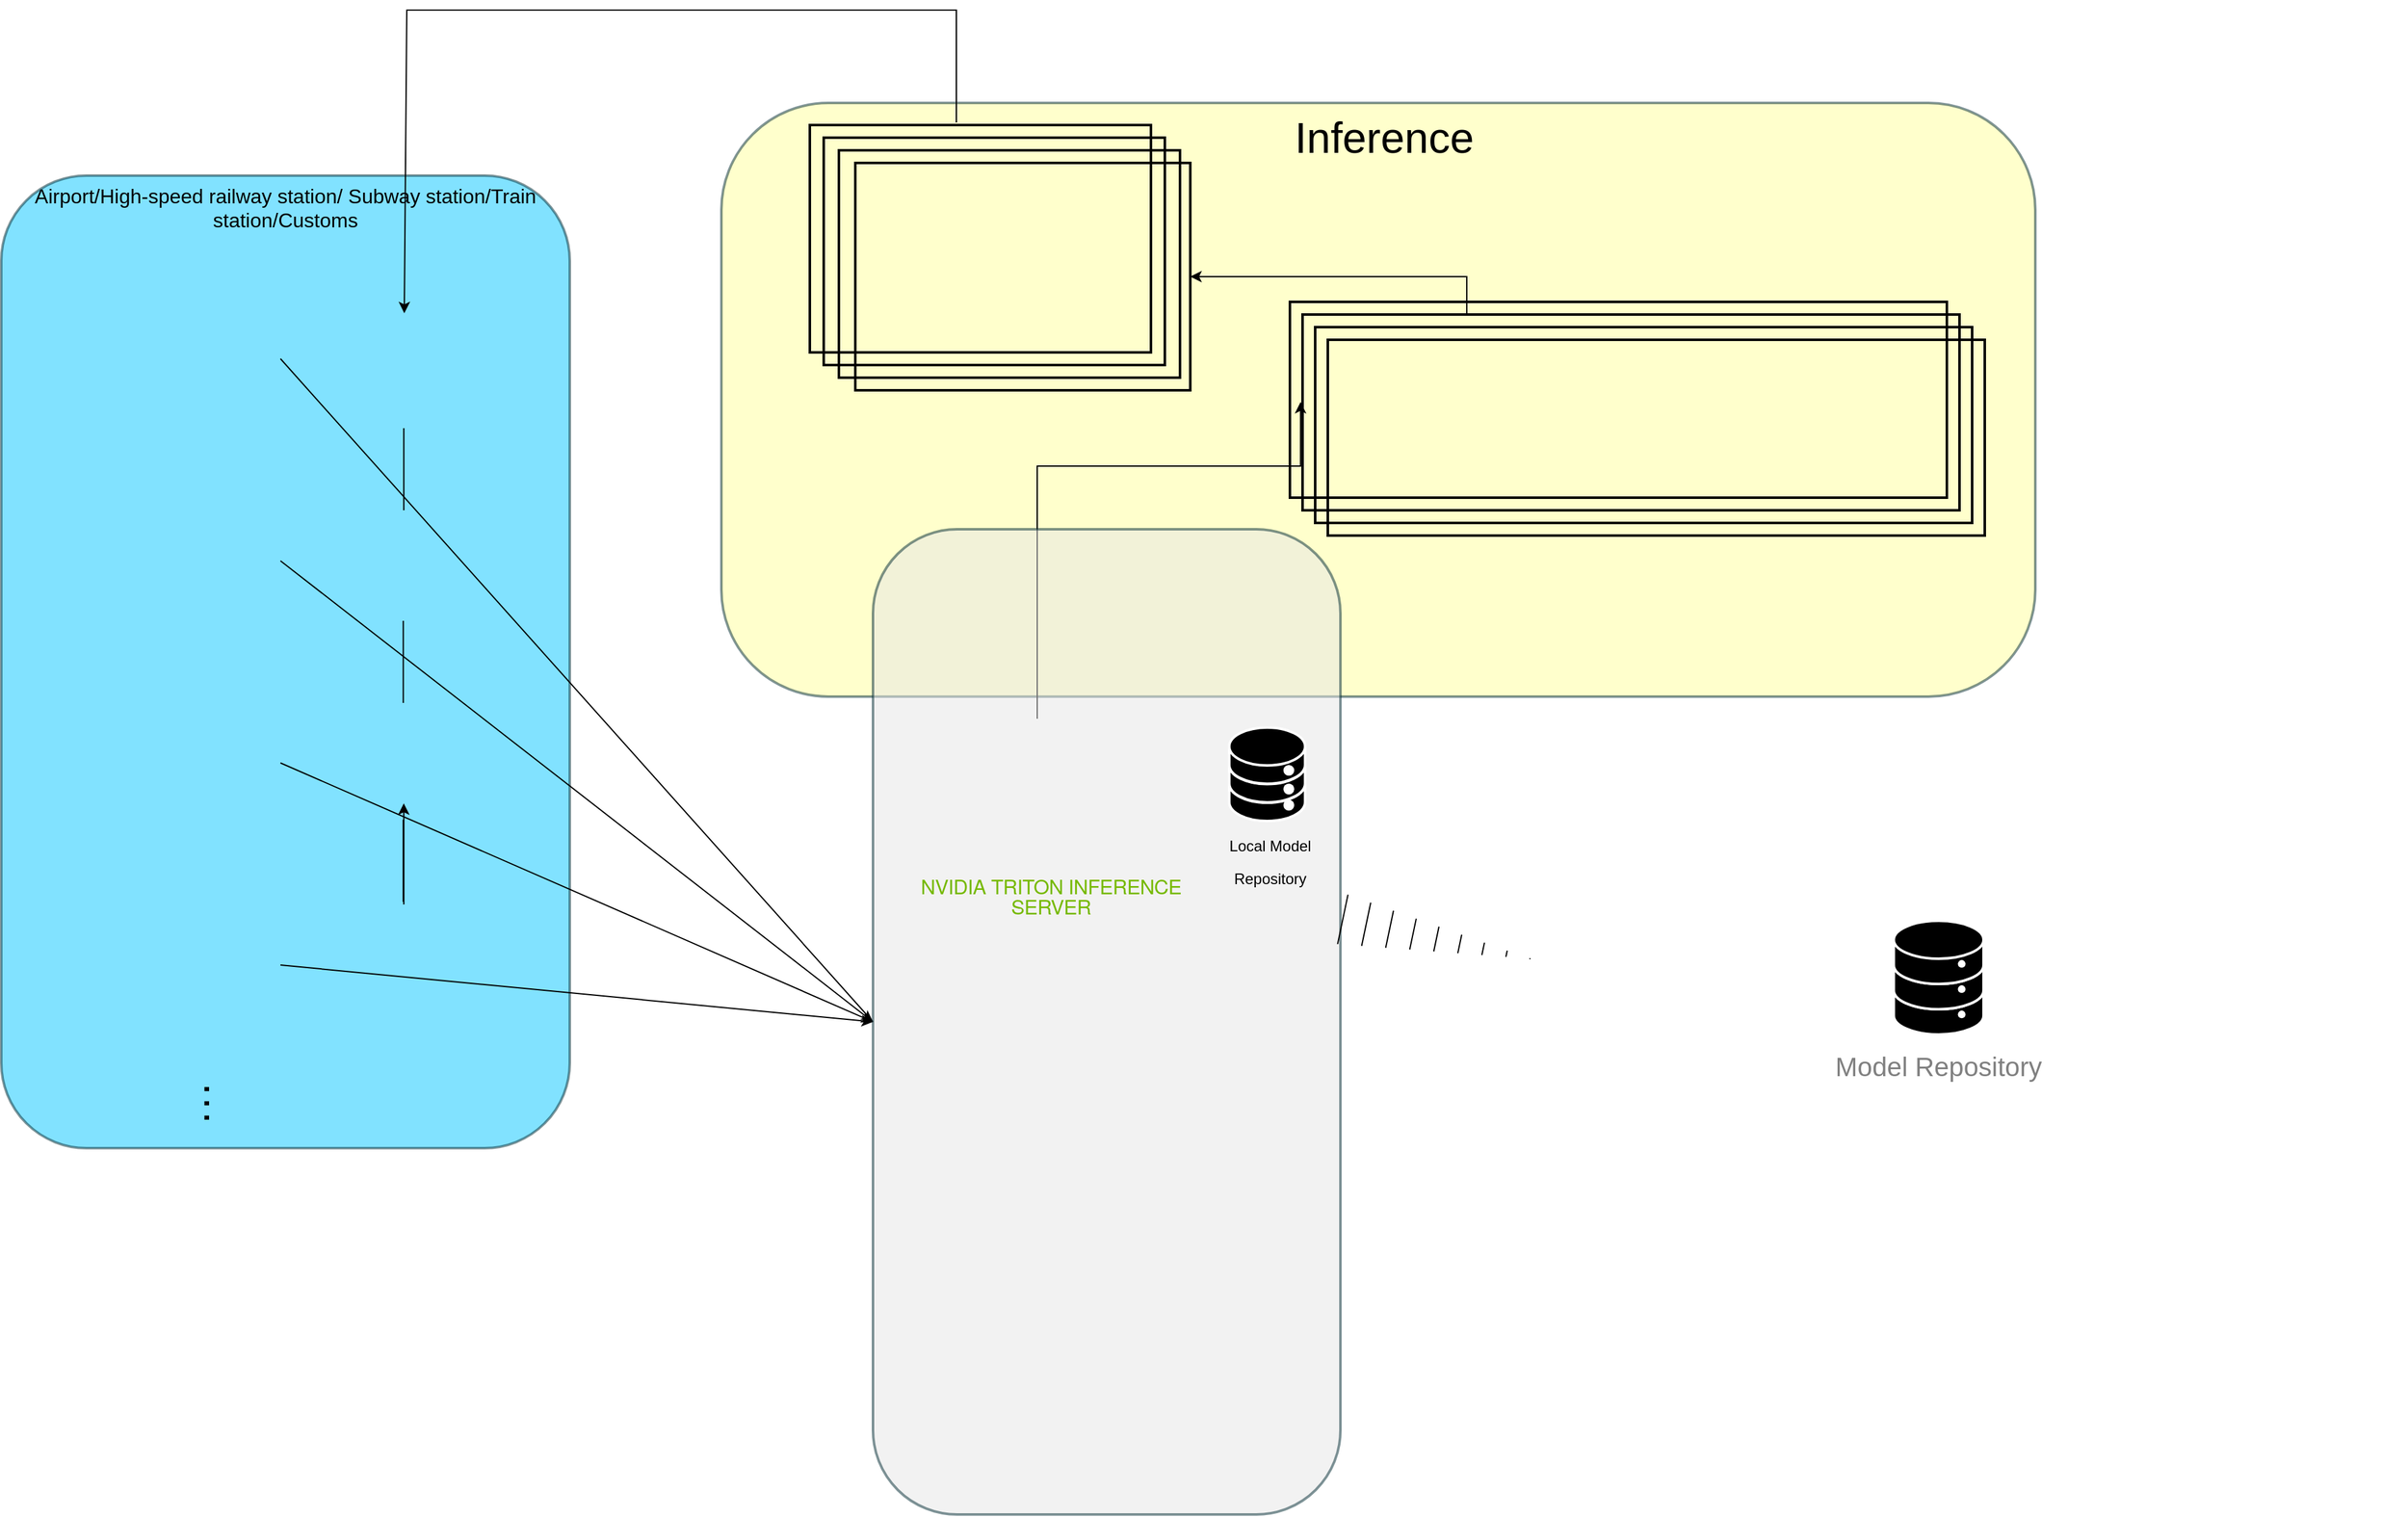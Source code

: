 <mxfile version="17.4.0" type="github">
  <diagram id="1DsjOCc9WdNF4IgYtuMM" name="第 1 页">
    <mxGraphModel dx="2677" dy="389" grid="1" gridSize="10" guides="1" tooltips="1" connect="1" arrows="1" fold="1" page="1" pageScale="1" pageWidth="1920" pageHeight="1200" background="none" math="0" shadow="0">
      <root>
        <mxCell id="0" />
        <mxCell id="1" parent="0" />
        <mxCell id="InRAxy0Bm6hg3mGzkT5f-30" value="&lt;span style=&quot;white-space: pre&quot;&gt;	&lt;/span&gt;Inference" style="whiteSpace=wrap;html=1;rounded=1;glass=0;labelBackgroundColor=none;fontSize=34;strokeColor=#012B33;strokeWidth=2;fillColor=#FFFF99;opacity=50;arcSize=18;verticalAlign=top;horizontal=1;" vertex="1" parent="1">
          <mxGeometry x="500" y="112.5" width="1040" height="470" as="geometry" />
        </mxCell>
        <mxCell id="InRAxy0Bm6hg3mGzkT5f-34" value="" style="shape=image;verticalLabelPosition=bottom;labelBackgroundColor=default;verticalAlign=top;aspect=fixed;imageAspect=0;image=https://github.com/OPIXray-author/OPIXray/raw/master/images/framework-o.png;imageBackground=none;sketch=0;container=0;labelBorderColor=none;imageBorder=default;strokeWidth=2;" vertex="1" parent="1">
          <mxGeometry x="980" y="300" width="520" height="155" as="geometry" />
        </mxCell>
        <mxCell id="InRAxy0Bm6hg3mGzkT5f-20" value="Airport/High-speed railway station/ Subway station/Train station/Customs" style="whiteSpace=wrap;html=1;labelBackgroundColor=none;fontSize=16;opacity=50;rounded=1;fillColor=#05C5FF;strokeColor=#012B33;glass=0;strokeWidth=2;align=center;verticalAlign=top;" vertex="1" parent="1">
          <mxGeometry x="-70" y="170" width="450" height="770" as="geometry" />
        </mxCell>
        <mxCell id="InRAxy0Bm6hg3mGzkT5f-1" value="" style="shape=image;verticalLabelPosition=bottom;labelBackgroundColor=default;verticalAlign=top;aspect=fixed;imageAspect=0;image=https://png.pngtree.com/png-vector/20220118/ourlarge/pngtree-cartoon-hand-drawn-2-5d-security-check-machine-vector-design-elements-png-image_4201584.png;" vertex="1" parent="1">
          <mxGeometry x="1" y="240" width="150" height="150" as="geometry" />
        </mxCell>
        <mxCell id="InRAxy0Bm6hg3mGzkT5f-4" value="" style="shape=image;verticalLabelPosition=bottom;labelBackgroundColor=default;verticalAlign=top;aspect=fixed;imageAspect=0;image=https://github.com/OPIXray-author/OPIXray/raw/master/images/samples.png;imageBorder=default;strokeWidth=2;" vertex="1" parent="1">
          <mxGeometry x="606" y="160" width="265.15" height="180" as="geometry" />
        </mxCell>
        <mxCell id="InRAxy0Bm6hg3mGzkT5f-8" style="edgeStyle=orthogonalEdgeStyle;rounded=0;orthogonalLoop=1;jettySize=auto;html=1;exitX=0.25;exitY=0;exitDx=0;exitDy=0;entryX=1;entryY=0.5;entryDx=0;entryDy=0;" edge="1" parent="1" source="InRAxy0Bm6hg3mGzkT5f-5" target="InRAxy0Bm6hg3mGzkT5f-4">
          <mxGeometry relative="1" as="geometry">
            <mxPoint x="1080" y="190" as="targetPoint" />
          </mxGeometry>
        </mxCell>
        <mxCell id="InRAxy0Bm6hg3mGzkT5f-32" value="" style="shape=image;verticalLabelPosition=bottom;labelBackgroundColor=default;verticalAlign=top;aspect=fixed;imageAspect=0;image=https://github.com/OPIXray-author/OPIXray/raw/master/images/framework-o.png;imageBackground=none;sketch=0;container=0;labelBorderColor=none;imageBorder=default;strokeWidth=2;" vertex="1" parent="1">
          <mxGeometry x="970" y="290" width="520" height="155" as="geometry" />
        </mxCell>
        <mxCell id="InRAxy0Bm6hg3mGzkT5f-5" value="" style="shape=image;verticalLabelPosition=bottom;labelBackgroundColor=default;verticalAlign=top;aspect=fixed;imageAspect=0;image=https://github.com/OPIXray-author/OPIXray/raw/master/images/framework-o.png;imageBorder=default;strokeWidth=2;" vertex="1" parent="1">
          <mxGeometry x="960" y="280" width="520" height="155" as="geometry" />
        </mxCell>
        <mxCell id="InRAxy0Bm6hg3mGzkT5f-29" style="edgeStyle=orthogonalEdgeStyle;rounded=0;orthogonalLoop=1;jettySize=auto;html=1;fontSize=34;fontColor=#49BA07;entryX=-0.003;entryY=0.447;entryDx=0;entryDy=0;entryPerimeter=0;" edge="1" parent="1" target="InRAxy0Bm6hg3mGzkT5f-5">
          <mxGeometry relative="1" as="geometry">
            <mxPoint x="750" y="600" as="sourcePoint" />
            <mxPoint x="770" y="320" as="targetPoint" />
            <Array as="points">
              <mxPoint x="750" y="400" />
              <mxPoint x="958" y="400" />
            </Array>
          </mxGeometry>
        </mxCell>
        <mxCell id="InRAxy0Bm6hg3mGzkT5f-18" value="" style="shape=image;verticalLabelPosition=bottom;labelBackgroundColor=default;verticalAlign=top;aspect=fixed;imageAspect=0;image=https://png.pngtree.com/png-vector/20220118/ourlarge/pngtree-cartoon-hand-drawn-2-5d-security-check-machine-vector-design-elements-png-image_4201584.png;" vertex="1" parent="1">
          <mxGeometry x="1" y="400" width="150" height="150" as="geometry" />
        </mxCell>
        <UserObject label="" link="https://media-cdn.seeedstudio.com/media/catalog/product/cache/9d0ce51a71ce6a79dfa2a98d65a0f0bd/0/3/03_16_2.png" id="InRAxy0Bm6hg3mGzkT5f-19">
          <mxCell style="endArrow=classic;html=1;rounded=0;exitX=1;exitY=0.5;exitDx=0;exitDy=0;entryX=0;entryY=0.5;entryDx=0;entryDy=0;" edge="1" parent="1" source="InRAxy0Bm6hg3mGzkT5f-18" target="InRAxy0Bm6hg3mGzkT5f-27">
            <mxGeometry x="1" y="161" width="50" height="50" relative="1" as="geometry">
              <mxPoint x="280" y="480" as="sourcePoint" />
              <mxPoint x="370" y="530" as="targetPoint" />
              <mxPoint x="32" y="39" as="offset" />
            </mxGeometry>
          </mxCell>
        </UserObject>
        <mxCell id="InRAxy0Bm6hg3mGzkT5f-21" value="" style="shape=image;verticalLabelPosition=bottom;labelBackgroundColor=default;verticalAlign=top;aspect=fixed;imageAspect=0;image=https://png.pngtree.com/png-vector/20220118/ourlarge/pngtree-cartoon-hand-drawn-2-5d-security-check-machine-vector-design-elements-png-image_4201584.png;" vertex="1" parent="1">
          <mxGeometry x="1" y="560" width="150" height="150" as="geometry" />
        </mxCell>
        <UserObject label="" link="https://media-cdn.seeedstudio.com/media/catalog/product/cache/9d0ce51a71ce6a79dfa2a98d65a0f0bd/0/3/03_16_2.png" id="InRAxy0Bm6hg3mGzkT5f-22">
          <mxCell style="endArrow=classic;html=1;rounded=0;exitX=1;exitY=0.5;exitDx=0;exitDy=0;entryX=0;entryY=0.5;entryDx=0;entryDy=0;" edge="1" parent="1" source="InRAxy0Bm6hg3mGzkT5f-21" target="InRAxy0Bm6hg3mGzkT5f-27">
            <mxGeometry x="1" y="161" width="50" height="50" relative="1" as="geometry">
              <mxPoint x="280" y="640" as="sourcePoint" />
              <mxPoint x="480" y="793.5" as="targetPoint" />
              <mxPoint x="32" y="39" as="offset" />
            </mxGeometry>
          </mxCell>
        </UserObject>
        <mxCell id="InRAxy0Bm6hg3mGzkT5f-23" value="···" style="text;html=1;resizable=0;autosize=1;align=center;verticalAlign=middle;points=[];fillColor=none;strokeColor=none;rounded=0;glass=0;labelBackgroundColor=none;fontSize=34;opacity=50;horizontal=0;" vertex="1" parent="1">
          <mxGeometry x="60" y="890" width="60" height="30" as="geometry" />
        </mxCell>
        <mxCell id="InRAxy0Bm6hg3mGzkT5f-24" value="" style="shape=image;verticalLabelPosition=bottom;labelBackgroundColor=default;verticalAlign=top;aspect=fixed;imageAspect=0;image=https://png.pngtree.com/png-vector/20220118/ourlarge/pngtree-cartoon-hand-drawn-2-5d-security-check-machine-vector-design-elements-png-image_4201584.png;" vertex="1" parent="1">
          <mxGeometry x="1" y="720" width="150" height="150" as="geometry" />
        </mxCell>
        <UserObject label="" link="https://media-cdn.seeedstudio.com/media/catalog/product/cache/9d0ce51a71ce6a79dfa2a98d65a0f0bd/0/3/03_16_2.png" id="InRAxy0Bm6hg3mGzkT5f-25">
          <mxCell style="endArrow=classic;html=1;rounded=0;exitX=1;exitY=0.5;exitDx=0;exitDy=0;entryX=0;entryY=0.5;entryDx=0;entryDy=0;" edge="1" parent="1" source="InRAxy0Bm6hg3mGzkT5f-24" target="InRAxy0Bm6hg3mGzkT5f-27">
            <mxGeometry x="1" y="161" width="50" height="50" relative="1" as="geometry">
              <mxPoint x="290" y="696.5" as="sourcePoint" />
              <mxPoint x="490" y="850" as="targetPoint" />
              <mxPoint x="32" y="39" as="offset" />
            </mxGeometry>
          </mxCell>
        </UserObject>
        <mxCell id="InRAxy0Bm6hg3mGzkT5f-28" value="" style="endArrow=none;html=1;rounded=0;exitX=1;exitY=0.5;exitDx=0;exitDy=0;entryX=0;entryY=0.5;entryDx=0;entryDy=0;" edge="1" parent="1" source="InRAxy0Bm6hg3mGzkT5f-1" target="InRAxy0Bm6hg3mGzkT5f-27">
          <mxGeometry x="1" y="161" width="50" height="50" relative="1" as="geometry">
            <mxPoint x="170" y="315" as="sourcePoint" />
            <mxPoint x="560" y="550" as="targetPoint" />
            <mxPoint x="32" y="39" as="offset" />
          </mxGeometry>
        </mxCell>
        <mxCell id="InRAxy0Bm6hg3mGzkT5f-7" value="" style="shape=image;verticalLabelPosition=bottom;labelBackgroundColor=default;verticalAlign=top;aspect=fixed;imageAspect=0;image=https://www.jjscan.com/wp-content/uploads/2021/07/Ai-detect.jpg;" vertex="1" parent="1">
          <mxGeometry x="184" y="280" width="135.26" height="90" as="geometry" />
        </mxCell>
        <UserObject label="" link="https://github.com/OPIXray-author/OPIXray" id="InRAxy0Bm6hg3mGzkT5f-31">
          <mxCell style="shape=image;verticalLabelPosition=bottom;labelBackgroundColor=default;verticalAlign=top;aspect=fixed;imageAspect=0;image=https://github.com/OPIXray-author/OPIXray/raw/master/images/framework-o.png;imageBackground=none;sketch=0;container=0;labelBorderColor=none;imageBorder=default;strokeWidth=2;" vertex="1" parent="1">
            <mxGeometry x="950" y="270" width="520" height="155" as="geometry" />
          </mxCell>
        </UserObject>
        <mxCell id="InRAxy0Bm6hg3mGzkT5f-33" value="" style="shape=image;verticalLabelPosition=bottom;labelBackgroundColor=default;verticalAlign=top;aspect=fixed;imageAspect=0;image=https://github.com/OPIXray-author/OPIXray/raw/master/images/samples.png;imageBorder=default;strokeWidth=2;" vertex="1" parent="1">
          <mxGeometry x="593" y="150" width="270" height="180" as="geometry" />
        </mxCell>
        <mxCell id="InRAxy0Bm6hg3mGzkT5f-35" value="" style="shape=image;verticalLabelPosition=bottom;labelBackgroundColor=default;verticalAlign=top;aspect=fixed;imageAspect=0;image=https://github.com/OPIXray-author/OPIXray/raw/master/images/samples.png;imageBorder=default;strokeWidth=2;" vertex="1" parent="1">
          <mxGeometry x="581" y="140" width="270" height="180" as="geometry" />
        </mxCell>
        <mxCell id="InRAxy0Bm6hg3mGzkT5f-36" value="" style="shape=image;verticalLabelPosition=bottom;labelBackgroundColor=default;verticalAlign=top;aspect=fixed;imageAspect=0;image=https://github.com/OPIXray-author/OPIXray/raw/master/images/samples.png;imageBorder=default;strokeWidth=2;" vertex="1" parent="1">
          <mxGeometry x="570" y="130.0" width="270" height="180" as="geometry" />
        </mxCell>
        <mxCell id="InRAxy0Bm6hg3mGzkT5f-58" value="" style="edgeStyle=none;rounded=0;orthogonalLoop=1;jettySize=auto;html=1;fontSize=34;fontColor=#49BA07;" edge="1" parent="1" source="InRAxy0Bm6hg3mGzkT5f-43" target="InRAxy0Bm6hg3mGzkT5f-57">
          <mxGeometry relative="1" as="geometry" />
        </mxCell>
        <mxCell id="InRAxy0Bm6hg3mGzkT5f-43" value="" style="shape=image;verticalLabelPosition=bottom;labelBackgroundColor=default;verticalAlign=top;aspect=fixed;imageAspect=0;image=https://www.jjscan.com/wp-content/uploads/2021/07/Ai-detect.jpg;" vertex="1" parent="1">
          <mxGeometry x="181" y="747.06" width="135.26" height="90" as="geometry" />
        </mxCell>
        <mxCell id="InRAxy0Bm6hg3mGzkT5f-46" value="" style="group;fontSize=10;" vertex="1" connectable="0" parent="1">
          <mxGeometry x="620" y="450" width="440" height="780" as="geometry" />
        </mxCell>
        <mxCell id="InRAxy0Bm6hg3mGzkT5f-27" value="" style="whiteSpace=wrap;html=1;rounded=1;glass=0;labelBackgroundColor=none;fontSize=34;strokeColor=#012B33;strokeWidth=2;fillColor=#E6E6E6;opacity=50;arcSize=18;" vertex="1" parent="InRAxy0Bm6hg3mGzkT5f-46">
          <mxGeometry width="370.0" height="780" as="geometry" />
        </mxCell>
        <mxCell id="InRAxy0Bm6hg3mGzkT5f-13" value="" style="shape=image;verticalLabelPosition=bottom;labelBackgroundColor=default;verticalAlign=top;aspect=fixed;imageAspect=0;image=https://media-cdn.seeedstudio.com/media/catalog/product/cache/9d0ce51a71ce6a79dfa2a98d65a0f0bd/0/3/03_16_2.png;" vertex="1" parent="InRAxy0Bm6hg3mGzkT5f-46">
          <mxGeometry x="67.833" y="381.276" width="219.776" height="164.832" as="geometry" />
        </mxCell>
        <mxCell id="InRAxy0Bm6hg3mGzkT5f-72" value="" style="group" vertex="1" connectable="0" parent="InRAxy0Bm6hg3mGzkT5f-46">
          <mxGeometry x="9.998" y="150.005" width="262.083" height="160.072" as="geometry" />
        </mxCell>
        <mxCell id="InRAxy0Bm6hg3mGzkT5f-10" value="" style="shape=image;verticalLabelPosition=bottom;labelBackgroundColor=default;verticalAlign=top;aspect=fixed;imageAspect=0;image=https://developer.nvidia.com/sites/default/files/nvidia-triton-inference-server-simplify-ai-development.jpg;" vertex="1" parent="InRAxy0Bm6hg3mGzkT5f-72">
          <mxGeometry x="23.515" width="213.048" height="120.047" as="geometry" />
        </mxCell>
        <mxCell id="InRAxy0Bm6hg3mGzkT5f-11" value="&lt;h1 class=&quot;hdng--l&quot; style=&quot;box-sizing: border-box; margin: 16px 0px; font-weight: 300; line-height: 1em; font-size: 16px; padding: 0px; border: 0px; font-style: normal; font-stretch: inherit; font-family: dinwebpro, &amp;quot;helvetica neue&amp;quot;, helvetica, roboto, &amp;quot;droid sans&amp;quot;, sans-serif; vertical-align: baseline; text-transform: uppercase; letter-spacing: -0.02em; color: rgb(118, 185, 0); text-indent: 0px; word-spacing: 0px;&quot;&gt;NVIDIA TRITON INFERENCE SERVER&lt;/h1&gt;" style="text;whiteSpace=wrap;html=1;align=center;opacity=0;fontSize=16;verticalAlign=middle;" vertex="1" parent="InRAxy0Bm6hg3mGzkT5f-72">
          <mxGeometry y="120.048" width="262.083" height="40.024" as="geometry" />
        </mxCell>
        <mxCell id="InRAxy0Bm6hg3mGzkT5f-118" value="&lt;font style=&quot;font-size: 12px ; line-height: 0.4&quot;&gt;Local Model &lt;br&gt;Repository&lt;/font&gt;" style="text;html=1;align=center;verticalAlign=middle;resizable=0;points=[];autosize=1;strokeColor=none;fillColor=none;fontSize=21;fontColor=#000000;" vertex="1" parent="InRAxy0Bm6hg3mGzkT5f-46">
          <mxGeometry x="274" y="230.0" width="80" height="60" as="geometry" />
        </mxCell>
        <mxCell id="InRAxy0Bm6hg3mGzkT5f-48" value="" style="endArrow=classic;html=1;rounded=0;fontSize=34;fontColor=#49BA07;exitX=0.5;exitY=0;exitDx=0;exitDy=0;" edge="1" parent="1">
          <mxGeometry width="50" height="50" relative="1" as="geometry">
            <mxPoint x="686" y="128" as="sourcePoint" />
            <mxPoint x="249" y="279" as="targetPoint" />
            <Array as="points">
              <mxPoint x="686" y="39" />
              <mxPoint x="251" y="39" />
            </Array>
          </mxGeometry>
        </mxCell>
        <mxCell id="InRAxy0Bm6hg3mGzkT5f-51" value="" style="endArrow=none;html=1;rounded=0;fontSize=34;fontColor=#49BA07;exitX=0.5;exitY=0;exitDx=0;exitDy=0;entryX=0.5;entryY=1;entryDx=0;entryDy=0;" edge="1" parent="1">
          <mxGeometry width="50" height="50" relative="1" as="geometry">
            <mxPoint x="248.63" y="435" as="sourcePoint" />
            <mxPoint x="248.63" y="370" as="targetPoint" />
          </mxGeometry>
        </mxCell>
        <mxCell id="InRAxy0Bm6hg3mGzkT5f-54" value="" style="endArrow=none;html=1;rounded=0;fontSize=34;fontColor=#49BA07;exitX=0.5;exitY=0;exitDx=0;exitDy=0;entryX=0.5;entryY=1;entryDx=0;entryDy=0;" edge="1" parent="1">
          <mxGeometry width="50" height="50" relative="1" as="geometry">
            <mxPoint x="248.21" y="587.5" as="sourcePoint" />
            <mxPoint x="248.21" y="522.5" as="targetPoint" />
          </mxGeometry>
        </mxCell>
        <mxCell id="InRAxy0Bm6hg3mGzkT5f-55" value="" style="endArrow=none;html=1;rounded=0;fontSize=34;fontColor=#49BA07;exitX=0.5;exitY=0;exitDx=0;exitDy=0;entryX=0.5;entryY=1;entryDx=0;entryDy=0;" edge="1" parent="1">
          <mxGeometry width="50" height="50" relative="1" as="geometry">
            <mxPoint x="248.21" y="745" as="sourcePoint" />
            <mxPoint x="248.21" y="680" as="targetPoint" />
          </mxGeometry>
        </mxCell>
        <mxCell id="InRAxy0Bm6hg3mGzkT5f-38" value="" style="shape=image;verticalLabelPosition=bottom;labelBackgroundColor=default;verticalAlign=top;aspect=fixed;imageAspect=0;image=https://www.jjscan.com/wp-content/uploads/2021/07/Ai-detect.jpg;" vertex="1" parent="1">
          <mxGeometry x="184" y="435" width="135.26" height="90" as="geometry" />
        </mxCell>
        <mxCell id="InRAxy0Bm6hg3mGzkT5f-57" value="" style="shape=image;verticalLabelPosition=bottom;labelBackgroundColor=default;verticalAlign=top;aspect=fixed;imageAspect=0;image=https://www.jjscan.com/wp-content/uploads/2021/07/Ai-detect.jpg;" vertex="1" parent="1">
          <mxGeometry x="181" y="577.06" width="135.26" height="90" as="geometry" />
        </mxCell>
        <mxCell id="InRAxy0Bm6hg3mGzkT5f-79" value="" style="shape=image;verticalLabelPosition=bottom;labelBackgroundColor=default;verticalAlign=top;aspect=fixed;imageAspect=0;image=https://upload.wikimedia.org/wikipedia/commons/thumb/9/93/Amazon_Web_Services_Logo.svg/250px-Amazon_Web_Services_Logo.svg.png;" vertex="1" parent="1">
          <mxGeometry x="1268" y="674.52" width="63.33" height="38" as="geometry" />
        </mxCell>
        <mxCell id="InRAxy0Bm6hg3mGzkT5f-80" value="" style="shape=mxgraph.arrows2.wedgeArrowDashed;html=1;bendable=0;rounded=0;fontSize=21;fontColor=#000000;exitX=1.005;exitY=0.396;exitDx=0;exitDy=0;exitPerimeter=0;" edge="1" parent="1" source="InRAxy0Bm6hg3mGzkT5f-27">
          <mxGeometry width="100" height="100" relative="1" as="geometry">
            <mxPoint x="1000" y="690" as="sourcePoint" />
            <mxPoint x="1140" y="790" as="targetPoint" />
            <Array as="points">
              <mxPoint x="1070" y="730" />
            </Array>
          </mxGeometry>
        </mxCell>
        <mxCell id="InRAxy0Bm6hg3mGzkT5f-82" value="" style="shape=image;verticalLabelPosition=bottom;labelBackgroundColor=default;verticalAlign=top;aspect=fixed;imageAspect=0;image=https://upload.wikimedia.org/wikipedia/commons/thumb/a/a8/Microsoft_Azure_Logo.svg/165px-Microsoft_Azure_Logo.svg.png;" vertex="1" parent="1">
          <mxGeometry x="1350" y="667.06" width="130.62" height="38" as="geometry" />
        </mxCell>
        <mxCell id="InRAxy0Bm6hg3mGzkT5f-84" value="" style="shape=image;verticalLabelPosition=bottom;labelBackgroundColor=default;verticalAlign=top;aspect=fixed;imageAspect=0;image=https://www.gstatic.com/devrel-devsite/prod/v8e85f2d232f57b3748940572c2507445fffb413f9b17c36b012cc05efc1a12ea/cloud/images/cloud-logo.svg;" vertex="1" parent="1">
          <mxGeometry x="1500" y="675.52" width="187.73" height="32.54" as="geometry" />
        </mxCell>
        <mxCell id="InRAxy0Bm6hg3mGzkT5f-103" value="" style="group" vertex="1" connectable="0" parent="1">
          <mxGeometry x="902" y="601" width="60" height="80" as="geometry" />
        </mxCell>
        <mxCell id="InRAxy0Bm6hg3mGzkT5f-104" value="" style="group" vertex="1" connectable="0" parent="InRAxy0Bm6hg3mGzkT5f-103">
          <mxGeometry y="35.556" width="60" height="44.444" as="geometry" />
        </mxCell>
        <mxCell id="InRAxy0Bm6hg3mGzkT5f-105" value="" style="shape=cylinder3;whiteSpace=wrap;html=1;boundedLbl=1;backgroundOutline=1;size=15;rounded=1;glass=0;labelBackgroundColor=none;labelBorderColor=none;sketch=0;fontSize=34;fontColor=#49BA07;strokeColor=#FFFFFF;strokeWidth=2;fillColor=#000000;" vertex="1" parent="InRAxy0Bm6hg3mGzkT5f-104">
          <mxGeometry width="60" height="44.444" as="geometry" />
        </mxCell>
        <mxCell id="InRAxy0Bm6hg3mGzkT5f-106" value="" style="ellipse;whiteSpace=wrap;html=1;aspect=fixed;rounded=1;glass=0;labelBackgroundColor=none;labelBorderColor=none;sketch=0;fontSize=34;fontColor=#49BA07;strokeColor=none;strokeWidth=2;fillColor=#FFFFFF;" vertex="1" parent="InRAxy0Bm6hg3mGzkT5f-104">
          <mxGeometry x="42.857" y="27.609" width="8.571" height="8.571" as="geometry" />
        </mxCell>
        <mxCell id="InRAxy0Bm6hg3mGzkT5f-107" value="" style="group" vertex="1" connectable="0" parent="InRAxy0Bm6hg3mGzkT5f-103">
          <mxGeometry y="17.778" width="60" height="44.444" as="geometry" />
        </mxCell>
        <mxCell id="InRAxy0Bm6hg3mGzkT5f-108" value="" style="shape=cylinder3;whiteSpace=wrap;html=1;boundedLbl=1;backgroundOutline=1;size=15;rounded=1;glass=0;labelBackgroundColor=none;labelBorderColor=none;sketch=0;fontSize=34;fontColor=#49BA07;strokeColor=#FFFFFF;strokeWidth=2;fillColor=#000000;" vertex="1" parent="InRAxy0Bm6hg3mGzkT5f-107">
          <mxGeometry y="3" width="60" height="44.444" as="geometry" />
        </mxCell>
        <mxCell id="InRAxy0Bm6hg3mGzkT5f-109" value="" style="ellipse;whiteSpace=wrap;html=1;aspect=fixed;rounded=1;glass=0;labelBackgroundColor=none;labelBorderColor=none;sketch=0;fontSize=34;fontColor=#49BA07;strokeColor=none;strokeWidth=2;fillColor=#FFFFFF;" vertex="1" parent="InRAxy0Bm6hg3mGzkT5f-107">
          <mxGeometry x="42.857" y="32.609" width="8.571" height="8.571" as="geometry" />
        </mxCell>
        <mxCell id="InRAxy0Bm6hg3mGzkT5f-110" value="" style="group" vertex="1" connectable="0" parent="InRAxy0Bm6hg3mGzkT5f-103">
          <mxGeometry y="5" width="60" height="44.444" as="geometry" />
        </mxCell>
        <mxCell id="InRAxy0Bm6hg3mGzkT5f-111" value="" style="shape=cylinder3;whiteSpace=wrap;html=1;boundedLbl=1;backgroundOutline=1;size=15;rounded=1;glass=0;labelBackgroundColor=none;labelBorderColor=none;sketch=0;fontSize=34;fontColor=#49BA07;strokeColor=#FFFFFF;strokeWidth=2;fillColor=#000000;" vertex="1" parent="InRAxy0Bm6hg3mGzkT5f-110">
          <mxGeometry y="1" width="60" height="44.444" as="geometry" />
        </mxCell>
        <mxCell id="InRAxy0Bm6hg3mGzkT5f-112" value="" style="ellipse;whiteSpace=wrap;html=1;aspect=fixed;rounded=1;glass=0;labelBackgroundColor=none;labelBorderColor=none;sketch=0;fontSize=34;fontColor=#49BA07;strokeColor=none;strokeWidth=2;fillColor=#FFFFFF;" vertex="1" parent="InRAxy0Bm6hg3mGzkT5f-110">
          <mxGeometry x="42.857" y="30.609" width="8.571" height="8.571" as="geometry" />
        </mxCell>
        <mxCell id="InRAxy0Bm6hg3mGzkT5f-117" value="Model Repository" style="text;html=1;align=center;verticalAlign=middle;resizable=0;points=[];autosize=1;strokeColor=none;fillColor=none;fontSize=21;fontColor=#000000;" vertex="1" parent="1">
          <mxGeometry x="1373" y="860" width="180" height="30" as="geometry" />
        </mxCell>
        <mxCell id="InRAxy0Bm6hg3mGzkT5f-85" value="" style="ellipse;shape=cloud;whiteSpace=wrap;html=1;rounded=1;glass=0;labelBackgroundColor=none;labelBorderColor=none;sketch=0;fontSize=21;fontColor=#000000;strokeColor=#FFFFFF;strokeWidth=2;fillColor=default;opacity=50;container=0;" vertex="1" parent="1">
          <mxGeometry x="1093.33" y="550" width="739.34" height="455" as="geometry" />
        </mxCell>
        <mxCell id="InRAxy0Bm6hg3mGzkT5f-124" value="" style="group" vertex="1" connectable="0" parent="1">
          <mxGeometry x="1428" y="760" width="71.039" height="90" as="geometry" />
        </mxCell>
        <mxCell id="InRAxy0Bm6hg3mGzkT5f-64" value="" style="group" vertex="1" connectable="0" parent="InRAxy0Bm6hg3mGzkT5f-124">
          <mxGeometry y="40" width="71.039" height="50.0" as="geometry" />
        </mxCell>
        <mxCell id="InRAxy0Bm6hg3mGzkT5f-62" value="" style="shape=cylinder3;whiteSpace=wrap;html=1;boundedLbl=1;backgroundOutline=1;size=15;rounded=1;glass=0;labelBackgroundColor=none;labelBorderColor=none;sketch=0;fontSize=34;fontColor=#49BA07;strokeColor=#FFFFFF;strokeWidth=2;fillColor=#000000;" vertex="1" parent="InRAxy0Bm6hg3mGzkT5f-64">
          <mxGeometry width="71.039" height="50.0" as="geometry" />
        </mxCell>
        <mxCell id="InRAxy0Bm6hg3mGzkT5f-63" value="" style="ellipse;whiteSpace=wrap;html=1;aspect=fixed;rounded=1;glass=0;labelBackgroundColor=none;labelBorderColor=none;sketch=0;fontSize=34;fontColor=#49BA07;strokeColor=none;strokeWidth=2;fillColor=#FFFFFF;" vertex="1" parent="InRAxy0Bm6hg3mGzkT5f-64">
          <mxGeometry x="50.742" y="31.06" width="6.016" height="6.016" as="geometry" />
        </mxCell>
        <mxCell id="InRAxy0Bm6hg3mGzkT5f-121" value="" style="group" vertex="1" connectable="0" parent="InRAxy0Bm6hg3mGzkT5f-124">
          <mxGeometry y="20" width="71.039" height="50.0" as="geometry" />
        </mxCell>
        <mxCell id="InRAxy0Bm6hg3mGzkT5f-122" value="" style="shape=cylinder3;whiteSpace=wrap;html=1;boundedLbl=1;backgroundOutline=1;size=15;rounded=1;glass=0;labelBackgroundColor=none;labelBorderColor=none;sketch=0;fontSize=34;fontColor=#49BA07;strokeColor=#FFFFFF;strokeWidth=2;fillColor=#000000;" vertex="1" parent="InRAxy0Bm6hg3mGzkT5f-121">
          <mxGeometry width="71.039" height="50.0" as="geometry" />
        </mxCell>
        <mxCell id="InRAxy0Bm6hg3mGzkT5f-123" value="" style="ellipse;whiteSpace=wrap;html=1;aspect=fixed;rounded=1;glass=0;labelBackgroundColor=none;labelBorderColor=none;sketch=0;fontSize=34;fontColor=#49BA07;strokeColor=none;strokeWidth=2;fillColor=#FFFFFF;" vertex="1" parent="InRAxy0Bm6hg3mGzkT5f-121">
          <mxGeometry x="50.742" y="31.06" width="6.016" height="6.016" as="geometry" />
        </mxCell>
        <mxCell id="InRAxy0Bm6hg3mGzkT5f-68" value="" style="group" vertex="1" connectable="0" parent="InRAxy0Bm6hg3mGzkT5f-124">
          <mxGeometry width="71.039" height="50.0" as="geometry" />
        </mxCell>
        <mxCell id="InRAxy0Bm6hg3mGzkT5f-69" value="" style="shape=cylinder3;whiteSpace=wrap;html=1;boundedLbl=1;backgroundOutline=1;size=15;rounded=1;glass=0;labelBackgroundColor=none;labelBorderColor=none;sketch=0;fontSize=34;fontColor=#49BA07;strokeColor=#FFFFFF;strokeWidth=2;fillColor=#000000;" vertex="1" parent="InRAxy0Bm6hg3mGzkT5f-68">
          <mxGeometry width="71.039" height="50.0" as="geometry" />
        </mxCell>
        <mxCell id="InRAxy0Bm6hg3mGzkT5f-70" value="" style="ellipse;whiteSpace=wrap;html=1;aspect=fixed;rounded=1;glass=0;labelBackgroundColor=none;labelBorderColor=none;sketch=0;fontSize=34;fontColor=#49BA07;strokeColor=none;strokeWidth=2;fillColor=#FFFFFF;" vertex="1" parent="InRAxy0Bm6hg3mGzkT5f-68">
          <mxGeometry x="50.742" y="31.06" width="6.016" height="6.016" as="geometry" />
        </mxCell>
      </root>
    </mxGraphModel>
  </diagram>
</mxfile>
